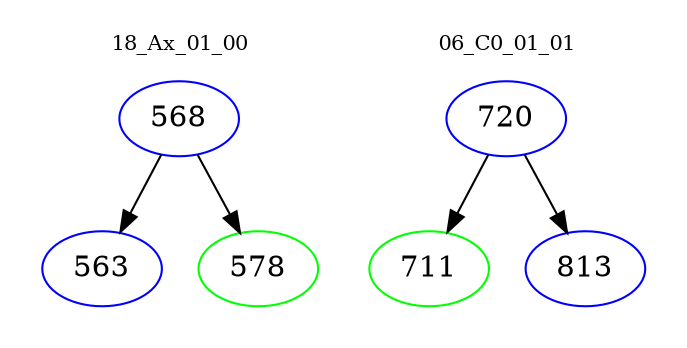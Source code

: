 digraph{
subgraph cluster_0 {
color = white
label = "18_Ax_01_00";
fontsize=10;
T0_568 [label="568", color="blue"]
T0_568 -> T0_563 [color="black"]
T0_563 [label="563", color="blue"]
T0_568 -> T0_578 [color="black"]
T0_578 [label="578", color="green"]
}
subgraph cluster_1 {
color = white
label = "06_C0_01_01";
fontsize=10;
T1_720 [label="720", color="blue"]
T1_720 -> T1_711 [color="black"]
T1_711 [label="711", color="green"]
T1_720 -> T1_813 [color="black"]
T1_813 [label="813", color="blue"]
}
}
